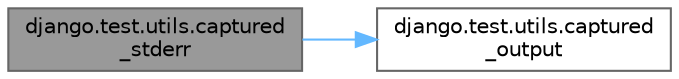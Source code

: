 digraph "django.test.utils.captured_stderr"
{
 // LATEX_PDF_SIZE
  bgcolor="transparent";
  edge [fontname=Helvetica,fontsize=10,labelfontname=Helvetica,labelfontsize=10];
  node [fontname=Helvetica,fontsize=10,shape=box,height=0.2,width=0.4];
  rankdir="LR";
  Node1 [id="Node000001",label="django.test.utils.captured\l_stderr",height=0.2,width=0.4,color="gray40", fillcolor="grey60", style="filled", fontcolor="black",tooltip=" "];
  Node1 -> Node2 [id="edge1_Node000001_Node000002",color="steelblue1",style="solid",tooltip=" "];
  Node2 [id="Node000002",label="django.test.utils.captured\l_output",height=0.2,width=0.4,color="grey40", fillcolor="white", style="filled",URL="$namespacedjango_1_1test_1_1utils.html#a71e0cad1a2f5127a7308cacc6dc50f52",tooltip=" "];
}
